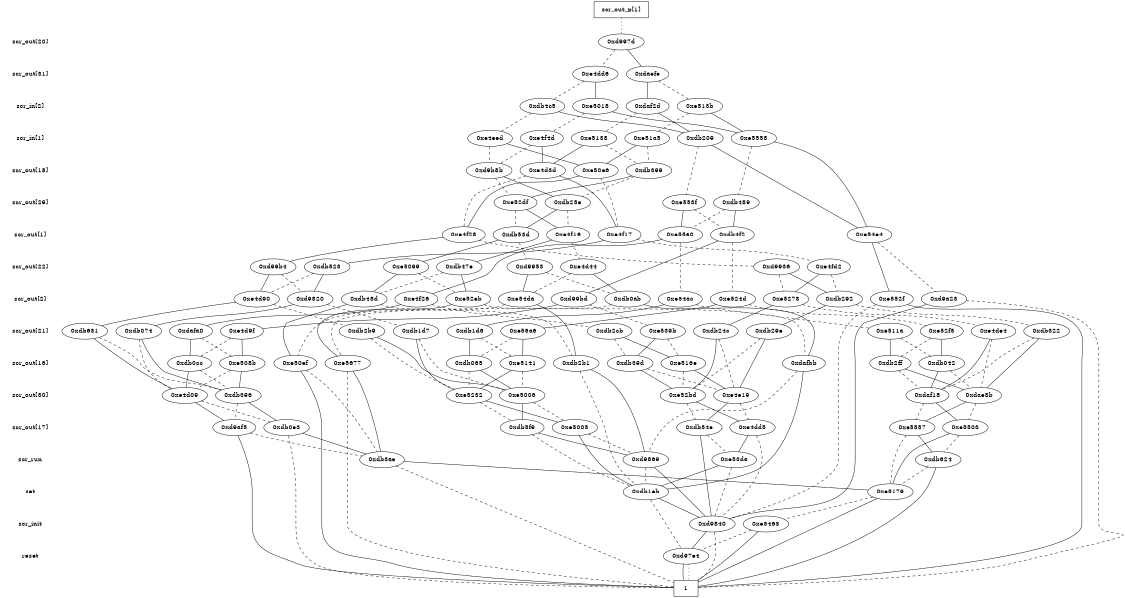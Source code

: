 digraph "DD" {
size = "7.5,10"
center = true;
edge [dir = none];
{ node [shape = plaintext];
  edge [style = invis];
  "CONST NODES" [style = invis];
" scr_out[20] " -> " scr_out[31] " -> " scr_in[2] " -> " scr_in[1] " -> " scr_out[18] " -> " scr_out[29] " -> " scr_out[1] " -> " scr_out[22] " -> " scr_out[2] " -> " scr_out[21] " -> " scr_out[16] " -> " scr_out[30] " -> " scr_out[17] " -> " scr_run " -> " set " -> " scr_init " -> " reset " -> "CONST NODES"; 
}
{ rank = same; node [shape = box]; edge [style = invis];
"  scr_out_p[1]  "; }
{ rank = same; " scr_out[20] ";
"0xd997d";
}
{ rank = same; " scr_out[31] ";
"0xe4dd6";
"0xdaefe";
}
{ rank = same; " scr_in[2] ";
"0xdb4c5";
"0xe5018";
"0xdaf2d";
"0xe513b";
}
{ rank = same; " scr_in[1] ";
"0xdb209";
"0xe51a5";
"0xe5138";
"0xe4eed";
"0xe5558";
"0xe4f4d";
}
{ rank = same; " scr_out[18] ";
"0xe50e6";
"0xdb399";
"0xe4d3d";
"0xd9b8b";
}
{ rank = same; " scr_out[29] ";
"0xe52df";
"0xe553f";
"0xdb25e";
"0xdb489";
}
{ rank = same; " scr_out[1] ";
"0xe4f17";
"0xe4f28";
"0xe55a0";
"0xdb4f2";
"0xdb53d";
"0xe4f16";
"0xe54e4";
}
{ rank = same; " scr_out[22] ";
"0xe5099";
"0xe4fd2";
"0xdb523";
"0xe4d44";
"0xd99b4";
"0xd9936";
"0xdb47e";
"0xd9953";
}
{ rank = same; " scr_out[2] ";
"0xe52eb";
"0xe5278";
"0xd9820";
"0xe4d90";
"0xdb48d";
"0xe54da";
"0xdb0ab";
"0xd99bd";
"0xe54ac";
"0xdb292";
"0xd9a23";
"0xe552f";
"0xe524d";
"0xe4f26";
}
{ rank = same; " scr_out[21] ";
"0xdb1d6";
"0xdb24c";
"0xdb631";
"0xe52f5";
"0xe4de4";
"0xdb2cb";
"0xdafa0";
"0xe4d9f";
"0xdb1d7";
"0xdb074";
"0xe56a6";
"0xdb29e";
"0xe539b";
"0xdb2b9";
"0xdb322";
"0xe511a";
}
{ rank = same; " scr_out[16] ";
"0xe50ef";
"0xdb39d";
"0xdb2b1";
"0xe5677";
"0xdb0cc";
"0xdb042";
"0xe5141";
"0xe508b";
"0xe516e";
"0xdafbb";
"0xdb065";
"0xdb2ff";
}
{ rank = same; " scr_out[30] ";
"0xe4e19";
"0xdae8b";
"0xe52bd";
"0xe5006";
"0xdb396";
"0xdaf18";
"0xe4d09";
"0xe5232";
}
{ rank = same; " scr_out[17] ";
"0xe5503";
"0xd9af5";
"0xe4dd5";
"0xdb5f9";
"0xdb0e3";
"0xe5005";
"0xdb54e";
"0xe5557";
}
{ rank = same; " scr_run ";
"0xe53da";
"0xdb3ae";
"0xd9869";
"0xdb624";
}
{ rank = same; " set ";
"0xe5179";
"0xdb1eb";
}
{ rank = same; " scr_init ";
"0xe5463";
"0xd9840";
}
{ rank = same; " reset ";
"0xd97e4";
}
{ rank = same; "CONST NODES";
{ node [shape = box]; "0xd979d";
}
}
"  scr_out_p[1]  " -> "0xd997d" [style = dotted];
"0xd997d" -> "0xdaefe";
"0xd997d" -> "0xe4dd6" [style = dashed];
"0xe4dd6" -> "0xe5018";
"0xe4dd6" -> "0xdb4c5" [style = dashed];
"0xdaefe" -> "0xdaf2d";
"0xdaefe" -> "0xe513b" [style = dashed];
"0xdb4c5" -> "0xdb209";
"0xdb4c5" -> "0xe4eed" [style = dashed];
"0xe5018" -> "0xe5558";
"0xe5018" -> "0xe4f4d" [style = dashed];
"0xdaf2d" -> "0xdb209";
"0xdaf2d" -> "0xe5138" [style = dashed];
"0xe513b" -> "0xe5558";
"0xe513b" -> "0xe51a5" [style = dashed];
"0xdb209" -> "0xe54e4";
"0xdb209" -> "0xe553f" [style = dashed];
"0xe51a5" -> "0xe50e6";
"0xe51a5" -> "0xdb399" [style = dashed];
"0xe5138" -> "0xe4d3d";
"0xe5138" -> "0xdb399" [style = dashed];
"0xe4eed" -> "0xe50e6";
"0xe4eed" -> "0xd9b8b" [style = dashed];
"0xe5558" -> "0xe54e4";
"0xe5558" -> "0xdb489" [style = dashed];
"0xe4f4d" -> "0xe4d3d";
"0xe4f4d" -> "0xd9b8b" [style = dashed];
"0xe50e6" -> "0xe4f28";
"0xe50e6" -> "0xe4f17" [style = dashed];
"0xdb399" -> "0xe52df";
"0xdb399" -> "0xdb25e" [style = dashed];
"0xe4d3d" -> "0xe4f17";
"0xe4d3d" -> "0xe4f28" [style = dashed];
"0xd9b8b" -> "0xdb25e";
"0xd9b8b" -> "0xe52df" [style = dashed];
"0xe52df" -> "0xe4f16";
"0xe52df" -> "0xdb53d" [style = dashed];
"0xe553f" -> "0xe55a0";
"0xe553f" -> "0xdb4f2" [style = dashed];
"0xdb25e" -> "0xdb53d";
"0xdb25e" -> "0xe4f16" [style = dashed];
"0xdb489" -> "0xdb4f2";
"0xdb489" -> "0xe55a0" [style = dashed];
"0xe4f17" -> "0xdb523";
"0xe4f17" -> "0xe4fd2" [style = dashed];
"0xe4f28" -> "0xd99b4";
"0xe4f28" -> "0xd9936" [style = dashed];
"0xe55a0" -> "0xe4f26";
"0xe55a0" -> "0xe54ac" [style = dashed];
"0xdb4f2" -> "0xd99bd";
"0xdb4f2" -> "0xe524d" [style = dashed];
"0xdb53d" -> "0xe5099";
"0xdb53d" -> "0xd9953" [style = dashed];
"0xe4f16" -> "0xdb47e";
"0xe4f16" -> "0xe4d44" [style = dashed];
"0xe54e4" -> "0xe552f";
"0xe54e4" -> "0xd9a23" [style = dashed];
"0xe5099" -> "0xdb48d";
"0xe5099" -> "0xe52eb" [style = dashed];
"0xe4fd2" -> "0xe5278";
"0xe4fd2" -> "0xdb292" [style = dashed];
"0xdb523" -> "0xd9820";
"0xdb523" -> "0xe4d90" [style = dashed];
"0xe4d44" -> "0xdb0ab";
"0xe4d44" -> "0xe54da" [style = dashed];
"0xd99b4" -> "0xe4d90";
"0xd99b4" -> "0xd9820" [style = dashed];
"0xd9936" -> "0xdb292";
"0xd9936" -> "0xe5278" [style = dashed];
"0xdb47e" -> "0xe52eb";
"0xdb47e" -> "0xdb48d" [style = dashed];
"0xd9953" -> "0xe54da";
"0xd9953" -> "0xdb0ab" [style = dashed];
"0xe52eb" -> "0xe5677";
"0xe52eb" -> "0xdafbb" [style = dashed];
"0xe5278" -> "0xdb24c";
"0xe5278" -> "0xe4de4" [style = dashed];
"0xd9820" -> "0xdb074";
"0xd9820" -> "0xdb1d7" [style = dashed];
"0xe4d90" -> "0xdb631";
"0xe4d90" -> "0xdb2b9" [style = dashed];
"0xdb48d" -> "0xe50ef";
"0xdb48d" -> "0xdb2b1" [style = dashed];
"0xe54da" -> "0xdb2b1";
"0xe54da" -> "0xe50ef" [style = dashed];
"0xdb0ab" -> "0xdafbb";
"0xdb0ab" -> "0xe5677" [style = dashed];
"0xd99bd" -> "0xe4d9f";
"0xd99bd" -> "0xe539b" [style = dashed];
"0xe54ac" -> "0xdb1d6";
"0xe54ac" -> "0xe511a" [style = dashed];
"0xdb292" -> "0xdb29e";
"0xdb292" -> "0xdb322" [style = dashed];
"0xd9a23" -> "0xd9840";
"0xd9a23" -> "0xd979d" [style = dashed];
"0xe552f" -> "0xd979d";
"0xe552f" -> "0xd9840" [style = dashed];
"0xe524d" -> "0xe56a6";
"0xe524d" -> "0xe52f5" [style = dashed];
"0xe4f26" -> "0xdafa0";
"0xe4f26" -> "0xdb2cb" [style = dashed];
"0xdb1d6" -> "0xdb065";
"0xdb1d6" -> "0xe5141" [style = dashed];
"0xdb24c" -> "0xe52bd";
"0xdb24c" -> "0xe4e19" [style = dashed];
"0xdb631" -> "0xe4d09";
"0xdb631" -> "0xdb396" [style = dashed];
"0xe52f5" -> "0xdb042";
"0xe52f5" -> "0xdb2ff" [style = dashed];
"0xe4de4" -> "0xdaf18";
"0xe4de4" -> "0xdae8b" [style = dashed];
"0xdb2cb" -> "0xe516e";
"0xdb2cb" -> "0xdb39d" [style = dashed];
"0xdafa0" -> "0xdb0cc";
"0xdafa0" -> "0xe508b" [style = dashed];
"0xe4d9f" -> "0xe508b";
"0xe4d9f" -> "0xdb0cc" [style = dashed];
"0xdb1d7" -> "0xe5232";
"0xdb1d7" -> "0xe5006" [style = dashed];
"0xdb074" -> "0xdb396";
"0xdb074" -> "0xe4d09" [style = dashed];
"0xe56a6" -> "0xe5141";
"0xe56a6" -> "0xdb065" [style = dashed];
"0xdb29e" -> "0xe4e19";
"0xdb29e" -> "0xe52bd" [style = dashed];
"0xe539b" -> "0xdb39d";
"0xe539b" -> "0xe516e" [style = dashed];
"0xdb2b9" -> "0xe5006";
"0xdb2b9" -> "0xe5232" [style = dashed];
"0xdb322" -> "0xdae8b";
"0xdb322" -> "0xdaf18" [style = dashed];
"0xe511a" -> "0xdb2ff";
"0xe511a" -> "0xdb042" [style = dashed];
"0xe50ef" -> "0xd979d";
"0xe50ef" -> "0xdb3ae" [style = dashed];
"0xdb39d" -> "0xe52bd";
"0xdb39d" -> "0xe4e19" [style = dashed];
"0xdb2b1" -> "0xd9869";
"0xdb2b1" -> "0xdb1eb" [style = dashed];
"0xe5677" -> "0xdb3ae";
"0xe5677" -> "0xd979d" [style = dashed];
"0xdb0cc" -> "0xe4d09";
"0xdb0cc" -> "0xdb396" [style = dashed];
"0xdb042" -> "0xdaf18";
"0xdb042" -> "0xdae8b" [style = dashed];
"0xe5141" -> "0xe5232";
"0xe5141" -> "0xe5006" [style = dashed];
"0xe508b" -> "0xdb396";
"0xe508b" -> "0xe4d09" [style = dashed];
"0xe516e" -> "0xe4e19";
"0xe516e" -> "0xe52bd" [style = dashed];
"0xdafbb" -> "0xdb1eb";
"0xdafbb" -> "0xd9869" [style = dashed];
"0xdb065" -> "0xe5006";
"0xdb065" -> "0xe5232" [style = dashed];
"0xdb2ff" -> "0xdae8b";
"0xdb2ff" -> "0xdaf18" [style = dashed];
"0xe4e19" -> "0xdb54e";
"0xe4e19" -> "0xe4dd5" [style = dashed];
"0xdae8b" -> "0xe5557";
"0xdae8b" -> "0xe5503" [style = dashed];
"0xe52bd" -> "0xe4dd5";
"0xe52bd" -> "0xdb54e" [style = dashed];
"0xe5006" -> "0xdb5f9";
"0xe5006" -> "0xe5005" [style = dashed];
"0xdb396" -> "0xdb0e3";
"0xdb396" -> "0xd9af5" [style = dashed];
"0xdaf18" -> "0xe5503";
"0xdaf18" -> "0xe5557" [style = dashed];
"0xe4d09" -> "0xd9af5";
"0xe4d09" -> "0xdb0e3" [style = dashed];
"0xe5232" -> "0xe5005";
"0xe5232" -> "0xdb5f9" [style = dashed];
"0xe5503" -> "0xe5179";
"0xe5503" -> "0xdb624" [style = dashed];
"0xd9af5" -> "0xd979d";
"0xd9af5" -> "0xdb3ae" [style = dashed];
"0xe4dd5" -> "0xe53da";
"0xe4dd5" -> "0xd9840" [style = dashed];
"0xdb5f9" -> "0xd9869";
"0xdb5f9" -> "0xdb1eb" [style = dashed];
"0xdb0e3" -> "0xdb3ae";
"0xdb0e3" -> "0xd979d" [style = dashed];
"0xe5005" -> "0xdb1eb";
"0xe5005" -> "0xd9869" [style = dashed];
"0xdb54e" -> "0xd9840";
"0xdb54e" -> "0xe53da" [style = dashed];
"0xe5557" -> "0xdb624";
"0xe5557" -> "0xe5179" [style = dashed];
"0xe53da" -> "0xdb1eb";
"0xe53da" -> "0xd9840" [style = dashed];
"0xdb3ae" -> "0xe5179";
"0xdb3ae" -> "0xd979d" [style = dashed];
"0xd9869" -> "0xd9840";
"0xd9869" -> "0xdb1eb" [style = dashed];
"0xdb624" -> "0xd979d";
"0xdb624" -> "0xe5179" [style = dashed];
"0xe5179" -> "0xd979d";
"0xe5179" -> "0xe5463" [style = dashed];
"0xdb1eb" -> "0xd9840";
"0xdb1eb" -> "0xd97e4" [style = dashed];
"0xe5463" -> "0xd979d";
"0xe5463" -> "0xd97e4" [style = dashed];
"0xd9840" -> "0xd97e4";
"0xd9840" -> "0xd979d" [style = dashed];
"0xd97e4" -> "0xd979d";
"0xd97e4" -> "0xd979d" [style = dotted];
"0xd979d" [label = "1"];
}
